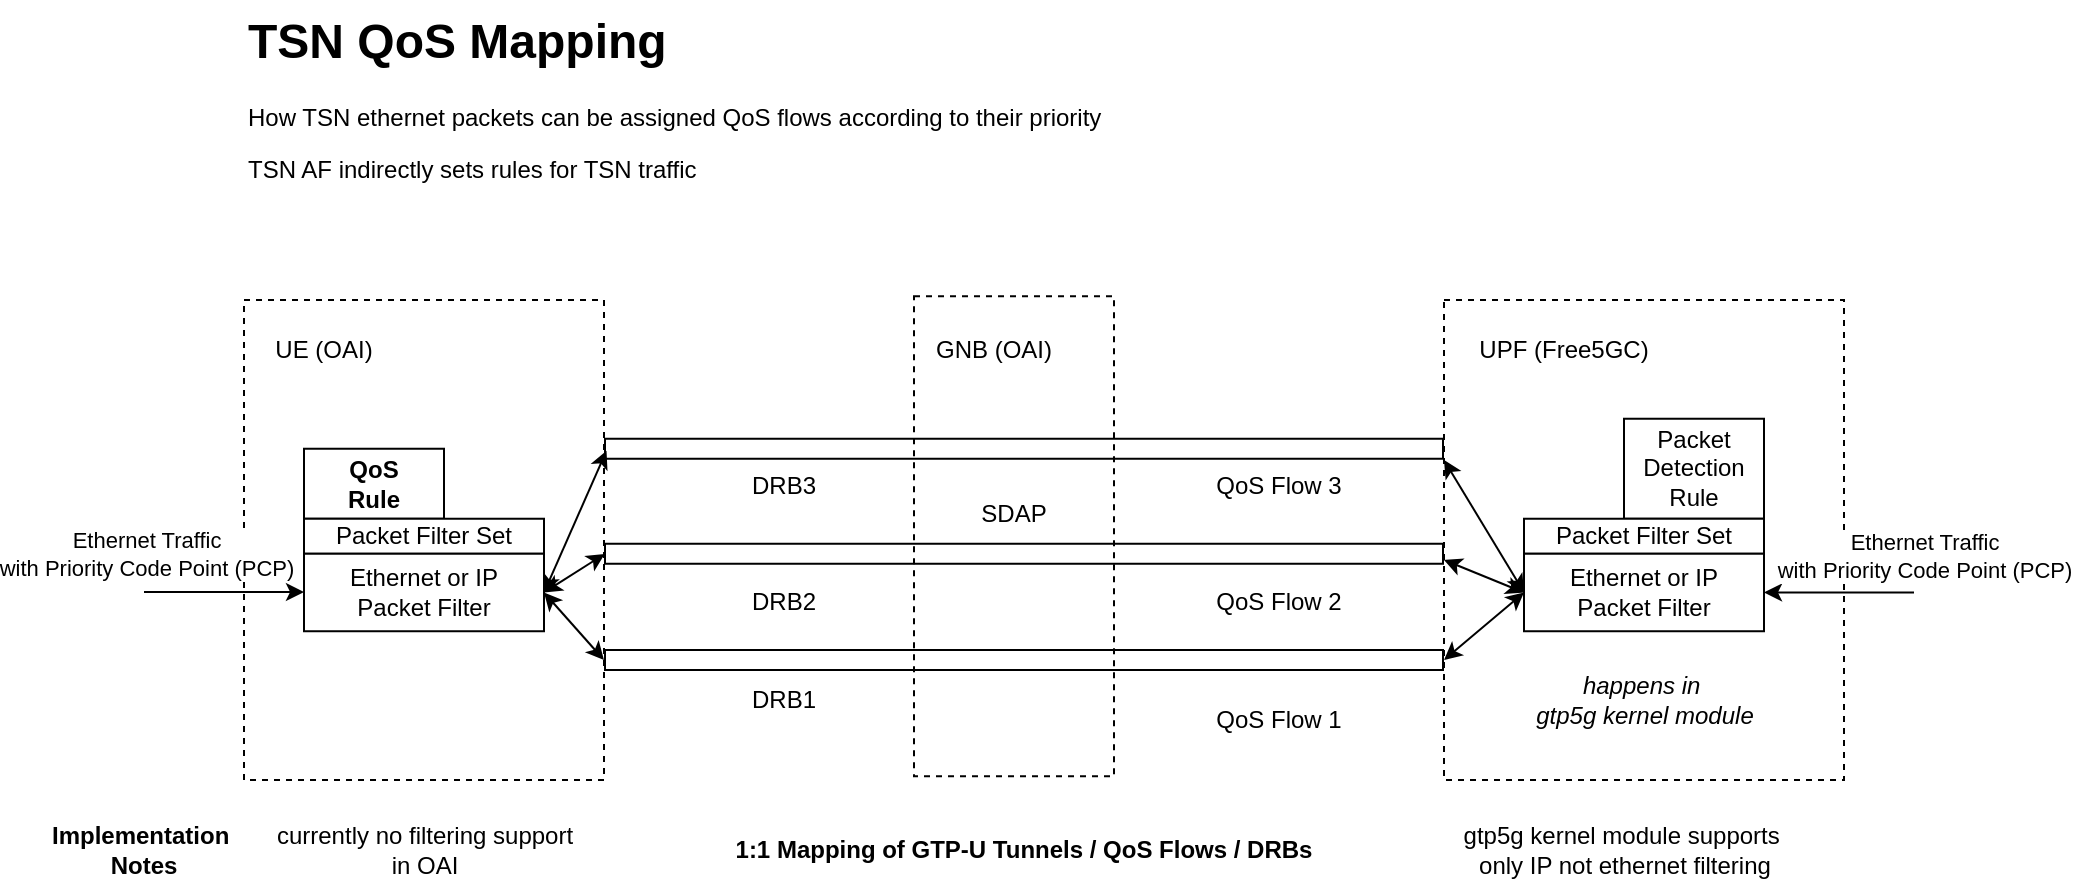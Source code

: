 <mxfile version="24.3.1" type="device">
  <diagram name="Page-1" id="7q6BJg5EaVJyylkUe9dV">
    <mxGraphModel dx="1182" dy="723" grid="1" gridSize="10" guides="1" tooltips="1" connect="1" arrows="1" fold="1" page="1" pageScale="1" pageWidth="1169" pageHeight="827" math="0" shadow="0">
      <root>
        <mxCell id="0" />
        <mxCell id="1" parent="0" />
        <mxCell id="pW9NlXNxiQKPIW4hBar1-4" value="" style="rounded=0;whiteSpace=wrap;html=1;dashed=1;" vertex="1" parent="1">
          <mxGeometry x="585" y="278.12" width="100" height="240" as="geometry" />
        </mxCell>
        <mxCell id="EPOmnSLY8IL3GNre52A7-10" value="" style="rounded=0;whiteSpace=wrap;html=1;dashed=1;" parent="1" vertex="1">
          <mxGeometry x="250" y="280" width="180" height="240" as="geometry" />
        </mxCell>
        <mxCell id="EPOmnSLY8IL3GNre52A7-2" value="" style="endArrow=classic;html=1;rounded=0;" parent="1" edge="1">
          <mxGeometry width="50" height="50" relative="1" as="geometry">
            <mxPoint x="200" y="426.01" as="sourcePoint" />
            <mxPoint x="280" y="426.01" as="targetPoint" />
          </mxGeometry>
        </mxCell>
        <mxCell id="EPOmnSLY8IL3GNre52A7-3" value="Ethernet Traffic&lt;div&gt;with Priority Code Point (PCP)&lt;/div&gt;" style="edgeLabel;html=1;align=center;verticalAlign=middle;resizable=0;points=[];" parent="EPOmnSLY8IL3GNre52A7-2" vertex="1" connectable="0">
          <mxGeometry x="-0.509" relative="1" as="geometry">
            <mxPoint x="-19" y="-19" as="offset" />
          </mxGeometry>
        </mxCell>
        <mxCell id="EPOmnSLY8IL3GNre52A7-7" value="" style="rounded=0;whiteSpace=wrap;html=1;dashed=1;" parent="1" vertex="1">
          <mxGeometry x="850" y="280" width="200" height="240" as="geometry" />
        </mxCell>
        <mxCell id="EPOmnSLY8IL3GNre52A7-4" value="" style="endArrow=classic;html=1;rounded=0;" parent="1" edge="1">
          <mxGeometry width="50" height="50" relative="1" as="geometry">
            <mxPoint x="1085" y="426.25" as="sourcePoint" />
            <mxPoint x="1010" y="426.25" as="targetPoint" />
          </mxGeometry>
        </mxCell>
        <mxCell id="EPOmnSLY8IL3GNre52A7-5" value="Ethernet Traffic&lt;div&gt;with Priority Code Point (PCP)&lt;/div&gt;" style="edgeLabel;html=1;align=center;verticalAlign=middle;resizable=0;points=[];" parent="EPOmnSLY8IL3GNre52A7-4" vertex="1" connectable="0">
          <mxGeometry x="-0.509" relative="1" as="geometry">
            <mxPoint x="23" y="-19" as="offset" />
          </mxGeometry>
        </mxCell>
        <mxCell id="EPOmnSLY8IL3GNre52A7-9" value="UPF (Free5GC)" style="text;html=1;align=center;verticalAlign=middle;whiteSpace=wrap;rounded=0;" parent="1" vertex="1">
          <mxGeometry x="850" y="290" width="120" height="30" as="geometry" />
        </mxCell>
        <mxCell id="EPOmnSLY8IL3GNre52A7-11" value="UE (OAI)" style="text;html=1;align=center;verticalAlign=middle;whiteSpace=wrap;rounded=0;" parent="1" vertex="1">
          <mxGeometry x="255" y="290" width="70" height="30" as="geometry" />
        </mxCell>
        <mxCell id="EPOmnSLY8IL3GNre52A7-12" value="Packet&lt;div&gt;Detection Rule&lt;/div&gt;" style="rounded=0;whiteSpace=wrap;html=1;" parent="1" vertex="1">
          <mxGeometry x="940" y="339.37" width="70" height="50" as="geometry" />
        </mxCell>
        <mxCell id="EPOmnSLY8IL3GNre52A7-13" value="QoS&lt;div&gt;Rule&lt;/div&gt;" style="rounded=0;whiteSpace=wrap;html=1;fontStyle=1" parent="1" vertex="1">
          <mxGeometry x="280" y="354.37" width="70" height="35" as="geometry" />
        </mxCell>
        <mxCell id="EPOmnSLY8IL3GNre52A7-15" value="Packet Filter Set" style="rounded=0;whiteSpace=wrap;html=1;" parent="1" vertex="1">
          <mxGeometry x="280" y="389.37" width="120" height="17.5" as="geometry" />
        </mxCell>
        <mxCell id="EPOmnSLY8IL3GNre52A7-16" value="Ethernet or&lt;span style=&quot;background-color: initial;&quot;&gt;&amp;nbsp;IP&lt;/span&gt;&lt;div&gt;&lt;div&gt;Packet Filter&lt;/div&gt;&lt;/div&gt;" style="rounded=0;whiteSpace=wrap;html=1;" parent="1" vertex="1">
          <mxGeometry x="280" y="406.87" width="120" height="38.75" as="geometry" />
        </mxCell>
        <mxCell id="EPOmnSLY8IL3GNre52A7-18" value="Packet Filter Set" style="rounded=0;whiteSpace=wrap;html=1;" parent="1" vertex="1">
          <mxGeometry x="890" y="389.37" width="120" height="17.5" as="geometry" />
        </mxCell>
        <mxCell id="EPOmnSLY8IL3GNre52A7-19" value="Ethernet or IP&lt;div&gt;Packet Filter&lt;/div&gt;" style="rounded=0;whiteSpace=wrap;html=1;" parent="1" vertex="1">
          <mxGeometry x="890" y="406.87" width="120" height="38.75" as="geometry" />
        </mxCell>
        <mxCell id="EPOmnSLY8IL3GNre52A7-20" value="&lt;h1 style=&quot;margin-top: 0px;&quot;&gt;TSN QoS Mapping&lt;/h1&gt;&lt;p&gt;How TSN ethernet packets can be assigned QoS flows according to their priority&lt;/p&gt;&lt;p&gt;TSN AF indirectly sets rules for TSN traffic&lt;/p&gt;" style="text;html=1;whiteSpace=wrap;overflow=hidden;rounded=0;" parent="1" vertex="1">
          <mxGeometry x="250" y="130" width="650" height="90" as="geometry" />
        </mxCell>
        <mxCell id="EPOmnSLY8IL3GNre52A7-21" value="Implementation&amp;nbsp;&lt;div&gt;Notes&lt;/div&gt;" style="text;html=1;align=center;verticalAlign=middle;whiteSpace=wrap;rounded=0;fontStyle=1" parent="1" vertex="1">
          <mxGeometry x="170" y="540" width="60" height="30" as="geometry" />
        </mxCell>
        <mxCell id="EPOmnSLY8IL3GNre52A7-23" value="gtp5g kernel module supports&amp;nbsp;&lt;div&gt;only&amp;nbsp;&lt;span style=&quot;background-color: initial;&quot;&gt;IP not ethernet filtering&lt;/span&gt;&lt;/div&gt;" style="text;html=1;align=center;verticalAlign=middle;resizable=0;points=[];autosize=1;strokeColor=none;fillColor=none;" parent="1" vertex="1">
          <mxGeometry x="850" y="535" width="180" height="40" as="geometry" />
        </mxCell>
        <mxCell id="XUJPwtC3YTqQ9Kmt3vL2-1" value="currently no filtering support&lt;div&gt;in OAI&lt;/div&gt;" style="text;html=1;align=center;verticalAlign=middle;resizable=0;points=[];autosize=1;strokeColor=none;fillColor=none;" parent="1" vertex="1">
          <mxGeometry x="255" y="535" width="170" height="40" as="geometry" />
        </mxCell>
        <mxCell id="pW9NlXNxiQKPIW4hBar1-1" value="" style="shape=flexArrow;endArrow=none;startArrow=none;html=1;rounded=0;startFill=0;endFill=0;entryX=0;entryY=0.75;entryDx=0;entryDy=0;exitX=1;exitY=0.75;exitDx=0;exitDy=0;" edge="1" parent="1" source="EPOmnSLY8IL3GNre52A7-10" target="EPOmnSLY8IL3GNre52A7-7">
          <mxGeometry width="100" height="100" relative="1" as="geometry">
            <mxPoint x="480" y="470" as="sourcePoint" />
            <mxPoint x="690" y="410" as="targetPoint" />
          </mxGeometry>
        </mxCell>
        <mxCell id="pW9NlXNxiQKPIW4hBar1-2" value="" style="shape=flexArrow;endArrow=none;startArrow=none;html=1;rounded=0;startFill=0;endFill=0;entryX=0;entryY=0.75;entryDx=0;entryDy=0;exitX=1;exitY=0.75;exitDx=0;exitDy=0;" edge="1" parent="1">
          <mxGeometry width="100" height="100" relative="1" as="geometry">
            <mxPoint x="430" y="406.87" as="sourcePoint" />
            <mxPoint x="850" y="406.87" as="targetPoint" />
          </mxGeometry>
        </mxCell>
        <mxCell id="pW9NlXNxiQKPIW4hBar1-3" value="" style="shape=flexArrow;endArrow=none;startArrow=none;html=1;rounded=0;startFill=0;endFill=0;entryX=0;entryY=0.75;entryDx=0;entryDy=0;exitX=1;exitY=0.75;exitDx=0;exitDy=0;" edge="1" parent="1">
          <mxGeometry width="100" height="100" relative="1" as="geometry">
            <mxPoint x="430" y="354.37" as="sourcePoint" />
            <mxPoint x="850" y="354.37" as="targetPoint" />
          </mxGeometry>
        </mxCell>
        <mxCell id="pW9NlXNxiQKPIW4hBar1-5" value="GNB (OAI)" style="text;html=1;align=center;verticalAlign=middle;whiteSpace=wrap;rounded=0;" vertex="1" parent="1">
          <mxGeometry x="585" y="290" width="80" height="30" as="geometry" />
        </mxCell>
        <mxCell id="pW9NlXNxiQKPIW4hBar1-6" value="SDAP" style="text;html=1;align=center;verticalAlign=middle;whiteSpace=wrap;rounded=0;" vertex="1" parent="1">
          <mxGeometry x="605" y="366.87" width="60" height="40" as="geometry" />
        </mxCell>
        <mxCell id="pW9NlXNxiQKPIW4hBar1-7" value="QoS Flow 2" style="text;html=1;align=center;verticalAlign=middle;whiteSpace=wrap;rounded=0;" vertex="1" parent="1">
          <mxGeometry x="730" y="420.56" width="75" height="20" as="geometry" />
        </mxCell>
        <mxCell id="pW9NlXNxiQKPIW4hBar1-8" value="DRB1" style="text;html=1;align=center;verticalAlign=middle;whiteSpace=wrap;rounded=0;" vertex="1" parent="1">
          <mxGeometry x="490" y="470" width="60" height="20" as="geometry" />
        </mxCell>
        <mxCell id="pW9NlXNxiQKPIW4hBar1-9" value="DRB2" style="text;html=1;align=center;verticalAlign=middle;whiteSpace=wrap;rounded=0;" vertex="1" parent="1">
          <mxGeometry x="490" y="414" width="60" height="33.13" as="geometry" />
        </mxCell>
        <mxCell id="pW9NlXNxiQKPIW4hBar1-10" value="DRB3" style="text;html=1;align=center;verticalAlign=middle;whiteSpace=wrap;rounded=0;" vertex="1" parent="1">
          <mxGeometry x="490" y="356.24" width="60" height="33.13" as="geometry" />
        </mxCell>
        <mxCell id="pW9NlXNxiQKPIW4hBar1-11" value="QoS Flow 1" style="text;html=1;align=center;verticalAlign=middle;whiteSpace=wrap;rounded=0;" vertex="1" parent="1">
          <mxGeometry x="730" y="480" width="75" height="20" as="geometry" />
        </mxCell>
        <mxCell id="pW9NlXNxiQKPIW4hBar1-12" value="QoS Flow 3" style="text;html=1;align=center;verticalAlign=middle;whiteSpace=wrap;rounded=0;" vertex="1" parent="1">
          <mxGeometry x="730" y="362.81" width="75" height="20" as="geometry" />
        </mxCell>
        <mxCell id="pW9NlXNxiQKPIW4hBar1-13" value="1:1 Mapping of GTP-U Tunnels / QoS Flows / DRBs" style="text;html=1;align=center;verticalAlign=middle;whiteSpace=wrap;rounded=0;fontStyle=1" vertex="1" parent="1">
          <mxGeometry x="475" y="545" width="330" height="20" as="geometry" />
        </mxCell>
        <mxCell id="pW9NlXNxiQKPIW4hBar1-15" value="" style="endArrow=classic;startArrow=classic;html=1;rounded=0;exitX=1;exitY=0.5;exitDx=0;exitDy=0;entryX=1;entryY=0.75;entryDx=0;entryDy=0;" edge="1" parent="1" source="EPOmnSLY8IL3GNre52A7-16" target="EPOmnSLY8IL3GNre52A7-10">
          <mxGeometry width="50" height="50" relative="1" as="geometry">
            <mxPoint x="510" y="460" as="sourcePoint" />
            <mxPoint x="560" y="410" as="targetPoint" />
          </mxGeometry>
        </mxCell>
        <mxCell id="pW9NlXNxiQKPIW4hBar1-16" value="" style="endArrow=classic;startArrow=classic;html=1;rounded=0;exitX=1;exitY=0.5;exitDx=0;exitDy=0;entryX=1.002;entryY=0.529;entryDx=0;entryDy=0;entryPerimeter=0;" edge="1" parent="1" source="EPOmnSLY8IL3GNre52A7-16" target="EPOmnSLY8IL3GNre52A7-10">
          <mxGeometry width="50" height="50" relative="1" as="geometry">
            <mxPoint x="410" y="436" as="sourcePoint" />
            <mxPoint x="440" y="470" as="targetPoint" />
          </mxGeometry>
        </mxCell>
        <mxCell id="pW9NlXNxiQKPIW4hBar1-17" value="" style="endArrow=classic;startArrow=classic;html=1;rounded=0;exitX=1;exitY=0.5;exitDx=0;exitDy=0;entryX=1.007;entryY=0.314;entryDx=0;entryDy=0;entryPerimeter=0;" edge="1" parent="1" source="EPOmnSLY8IL3GNre52A7-16" target="EPOmnSLY8IL3GNre52A7-10">
          <mxGeometry width="50" height="50" relative="1" as="geometry">
            <mxPoint x="410" y="436" as="sourcePoint" />
            <mxPoint x="440" y="417" as="targetPoint" />
          </mxGeometry>
        </mxCell>
        <mxCell id="pW9NlXNxiQKPIW4hBar1-19" value="" style="endArrow=classic;startArrow=classic;html=1;rounded=0;exitX=0;exitY=0.5;exitDx=0;exitDy=0;" edge="1" parent="1" source="EPOmnSLY8IL3GNre52A7-19">
          <mxGeometry width="50" height="50" relative="1" as="geometry">
            <mxPoint x="700" y="430" as="sourcePoint" />
            <mxPoint x="850" y="360" as="targetPoint" />
          </mxGeometry>
        </mxCell>
        <mxCell id="pW9NlXNxiQKPIW4hBar1-20" value="" style="endArrow=classic;startArrow=classic;html=1;rounded=0;exitX=0;exitY=0.5;exitDx=0;exitDy=0;" edge="1" parent="1" source="EPOmnSLY8IL3GNre52A7-19">
          <mxGeometry width="50" height="50" relative="1" as="geometry">
            <mxPoint x="900" y="436" as="sourcePoint" />
            <mxPoint x="850" y="410" as="targetPoint" />
          </mxGeometry>
        </mxCell>
        <mxCell id="pW9NlXNxiQKPIW4hBar1-21" value="" style="endArrow=classic;startArrow=classic;html=1;rounded=0;exitX=0;exitY=0.5;exitDx=0;exitDy=0;entryX=0;entryY=0.75;entryDx=0;entryDy=0;" edge="1" parent="1" source="EPOmnSLY8IL3GNre52A7-19" target="EPOmnSLY8IL3GNre52A7-7">
          <mxGeometry width="50" height="50" relative="1" as="geometry">
            <mxPoint x="900" y="436" as="sourcePoint" />
            <mxPoint x="860" y="420" as="targetPoint" />
          </mxGeometry>
        </mxCell>
        <mxCell id="pW9NlXNxiQKPIW4hBar1-23" value="happens&amp;nbsp;&lt;span style=&quot;background-color: initial;&quot;&gt;in&amp;nbsp;&lt;/span&gt;&lt;div&gt;&lt;span style=&quot;background-color: initial;&quot;&gt;gtp5g kernel module&lt;/span&gt;&lt;/div&gt;" style="text;html=1;align=center;verticalAlign=middle;resizable=0;points=[];autosize=1;strokeColor=none;fillColor=none;fontStyle=2" vertex="1" parent="1">
          <mxGeometry x="885" y="460" width="130" height="40" as="geometry" />
        </mxCell>
      </root>
    </mxGraphModel>
  </diagram>
</mxfile>
